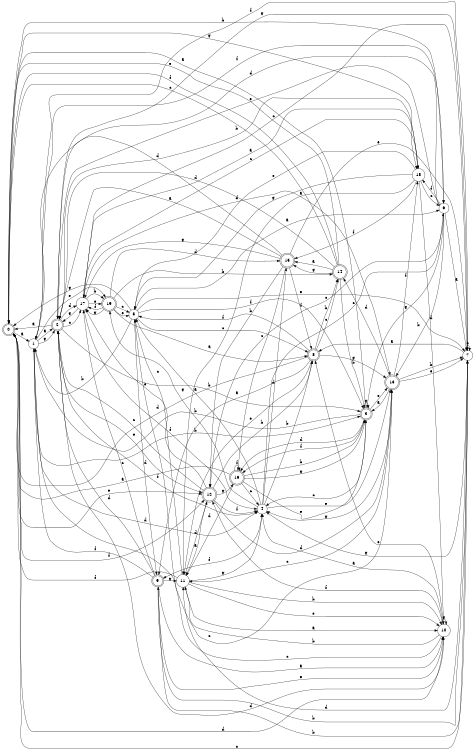 digraph n16_1 {
__start0 [label="" shape="none"];

rankdir=LR;
size="8,5";

s0 [style="rounded,filled", color="black", fillcolor="white" shape="doublecircle", label="0"];
s1 [style="filled", color="black", fillcolor="white" shape="circle", label="1"];
s2 [style="rounded,filled", color="black", fillcolor="white" shape="doublecircle", label="2"];
s3 [style="rounded,filled", color="black", fillcolor="white" shape="doublecircle", label="3"];
s4 [style="filled", color="black", fillcolor="white" shape="circle", label="4"];
s5 [style="filled", color="black", fillcolor="white" shape="circle", label="5"];
s6 [style="filled", color="black", fillcolor="white" shape="circle", label="6"];
s7 [style="filled", color="black", fillcolor="white" shape="circle", label="7"];
s8 [style="rounded,filled", color="black", fillcolor="white" shape="doublecircle", label="8"];
s9 [style="rounded,filled", color="black", fillcolor="white" shape="doublecircle", label="9"];
s10 [style="filled", color="black", fillcolor="white" shape="circle", label="10"];
s11 [style="filled", color="black", fillcolor="white" shape="circle", label="11"];
s12 [style="rounded,filled", color="black", fillcolor="white" shape="doublecircle", label="12"];
s13 [style="rounded,filled", color="black", fillcolor="white" shape="doublecircle", label="13"];
s14 [style="rounded,filled", color="black", fillcolor="white" shape="doublecircle", label="14"];
s15 [style="rounded,filled", color="black", fillcolor="white" shape="doublecircle", label="15"];
s16 [style="rounded,filled", color="black", fillcolor="white" shape="doublecircle", label="16"];
s17 [style="filled", color="black", fillcolor="white" shape="circle", label="17"];
s18 [style="filled", color="black", fillcolor="white" shape="circle", label="18"];
s19 [style="rounded,filled", color="black", fillcolor="white" shape="doublecircle", label="19"];
s0 -> s1 [label="a"];
s0 -> s6 [label="b"];
s0 -> s7 [label="c"];
s0 -> s10 [label="d"];
s0 -> s12 [label="e"];
s0 -> s12 [label="f"];
s0 -> s18 [label="g"];
s1 -> s2 [label="a"];
s1 -> s3 [label="b"];
s1 -> s13 [label="c"];
s1 -> s4 [label="d"];
s1 -> s19 [label="e"];
s1 -> s6 [label="f"];
s1 -> s2 [label="g"];
s2 -> s0 [label="a"];
s2 -> s3 [label="b"];
s2 -> s17 [label="c"];
s2 -> s17 [label="d"];
s2 -> s12 [label="e"];
s2 -> s4 [label="f"];
s2 -> s7 [label="g"];
s3 -> s0 [label="a"];
s3 -> s1 [label="b"];
s3 -> s4 [label="c"];
s3 -> s16 [label="d"];
s3 -> s13 [label="e"];
s3 -> s16 [label="f"];
s3 -> s3 [label="g"];
s4 -> s5 [label="a"];
s4 -> s8 [label="b"];
s4 -> s6 [label="c"];
s4 -> s15 [label="d"];
s4 -> s13 [label="e"];
s4 -> s9 [label="f"];
s4 -> s19 [label="g"];
s5 -> s6 [label="a"];
s5 -> s1 [label="b"];
s5 -> s8 [label="c"];
s5 -> s9 [label="d"];
s5 -> s7 [label="e"];
s5 -> s3 [label="f"];
s5 -> s0 [label="g"];
s6 -> s7 [label="a"];
s6 -> s13 [label="b"];
s6 -> s12 [label="c"];
s6 -> s2 [label="d"];
s6 -> s2 [label="e"];
s6 -> s18 [label="f"];
s6 -> s3 [label="g"];
s7 -> s8 [label="a"];
s7 -> s9 [label="b"];
s7 -> s17 [label="c"];
s7 -> s11 [label="d"];
s7 -> s7 [label="e"];
s7 -> s1 [label="f"];
s7 -> s4 [label="g"];
s8 -> s9 [label="a"];
s8 -> s14 [label="b"];
s8 -> s14 [label="c"];
s8 -> s0 [label="d"];
s8 -> s11 [label="e"];
s8 -> s5 [label="f"];
s8 -> s13 [label="g"];
s9 -> s10 [label="a"];
s9 -> s7 [label="b"];
s9 -> s17 [label="c"];
s9 -> s2 [label="d"];
s9 -> s10 [label="e"];
s9 -> s1 [label="f"];
s9 -> s11 [label="g"];
s10 -> s4 [label="a"];
s10 -> s11 [label="b"];
s10 -> s5 [label="c"];
s10 -> s2 [label="d"];
s10 -> s8 [label="e"];
s10 -> s12 [label="f"];
s10 -> s10 [label="g"];
s11 -> s10 [label="a"];
s11 -> s10 [label="b"];
s11 -> s5 [label="c"];
s11 -> s12 [label="d"];
s11 -> s10 [label="e"];
s11 -> s0 [label="f"];
s11 -> s4 [label="g"];
s12 -> s11 [label="a"];
s12 -> s8 [label="b"];
s12 -> s2 [label="c"];
s12 -> s13 [label="d"];
s12 -> s17 [label="e"];
s12 -> s4 [label="f"];
s12 -> s16 [label="g"];
s13 -> s3 [label="a"];
s13 -> s7 [label="b"];
s13 -> s11 [label="c"];
s13 -> s14 [label="d"];
s13 -> s7 [label="e"];
s13 -> s18 [label="f"];
s13 -> s4 [label="g"];
s14 -> s15 [label="a"];
s14 -> s3 [label="b"];
s14 -> s0 [label="c"];
s14 -> s2 [label="d"];
s14 -> s0 [label="e"];
s14 -> s0 [label="f"];
s14 -> s15 [label="g"];
s15 -> s2 [label="a"];
s15 -> s12 [label="b"];
s15 -> s16 [label="c"];
s15 -> s1 [label="d"];
s15 -> s7 [label="e"];
s15 -> s8 [label="f"];
s15 -> s17 [label="g"];
s16 -> s0 [label="a"];
s16 -> s3 [label="b"];
s16 -> s4 [label="c"];
s16 -> s11 [label="d"];
s16 -> s3 [label="e"];
s16 -> s16 [label="f"];
s16 -> s3 [label="g"];
s17 -> s18 [label="a"];
s17 -> s19 [label="b"];
s17 -> s18 [label="c"];
s17 -> s13 [label="d"];
s17 -> s19 [label="e"];
s17 -> s4 [label="f"];
s17 -> s2 [label="g"];
s18 -> s11 [label="a"];
s18 -> s2 [label="b"];
s18 -> s6 [label="c"];
s18 -> s10 [label="d"];
s18 -> s5 [label="e"];
s18 -> s15 [label="f"];
s18 -> s5 [label="g"];
s19 -> s8 [label="a"];
s19 -> s14 [label="b"];
s19 -> s5 [label="c"];
s19 -> s15 [label="d"];
s19 -> s5 [label="e"];
s19 -> s17 [label="f"];
s19 -> s17 [label="g"];

}